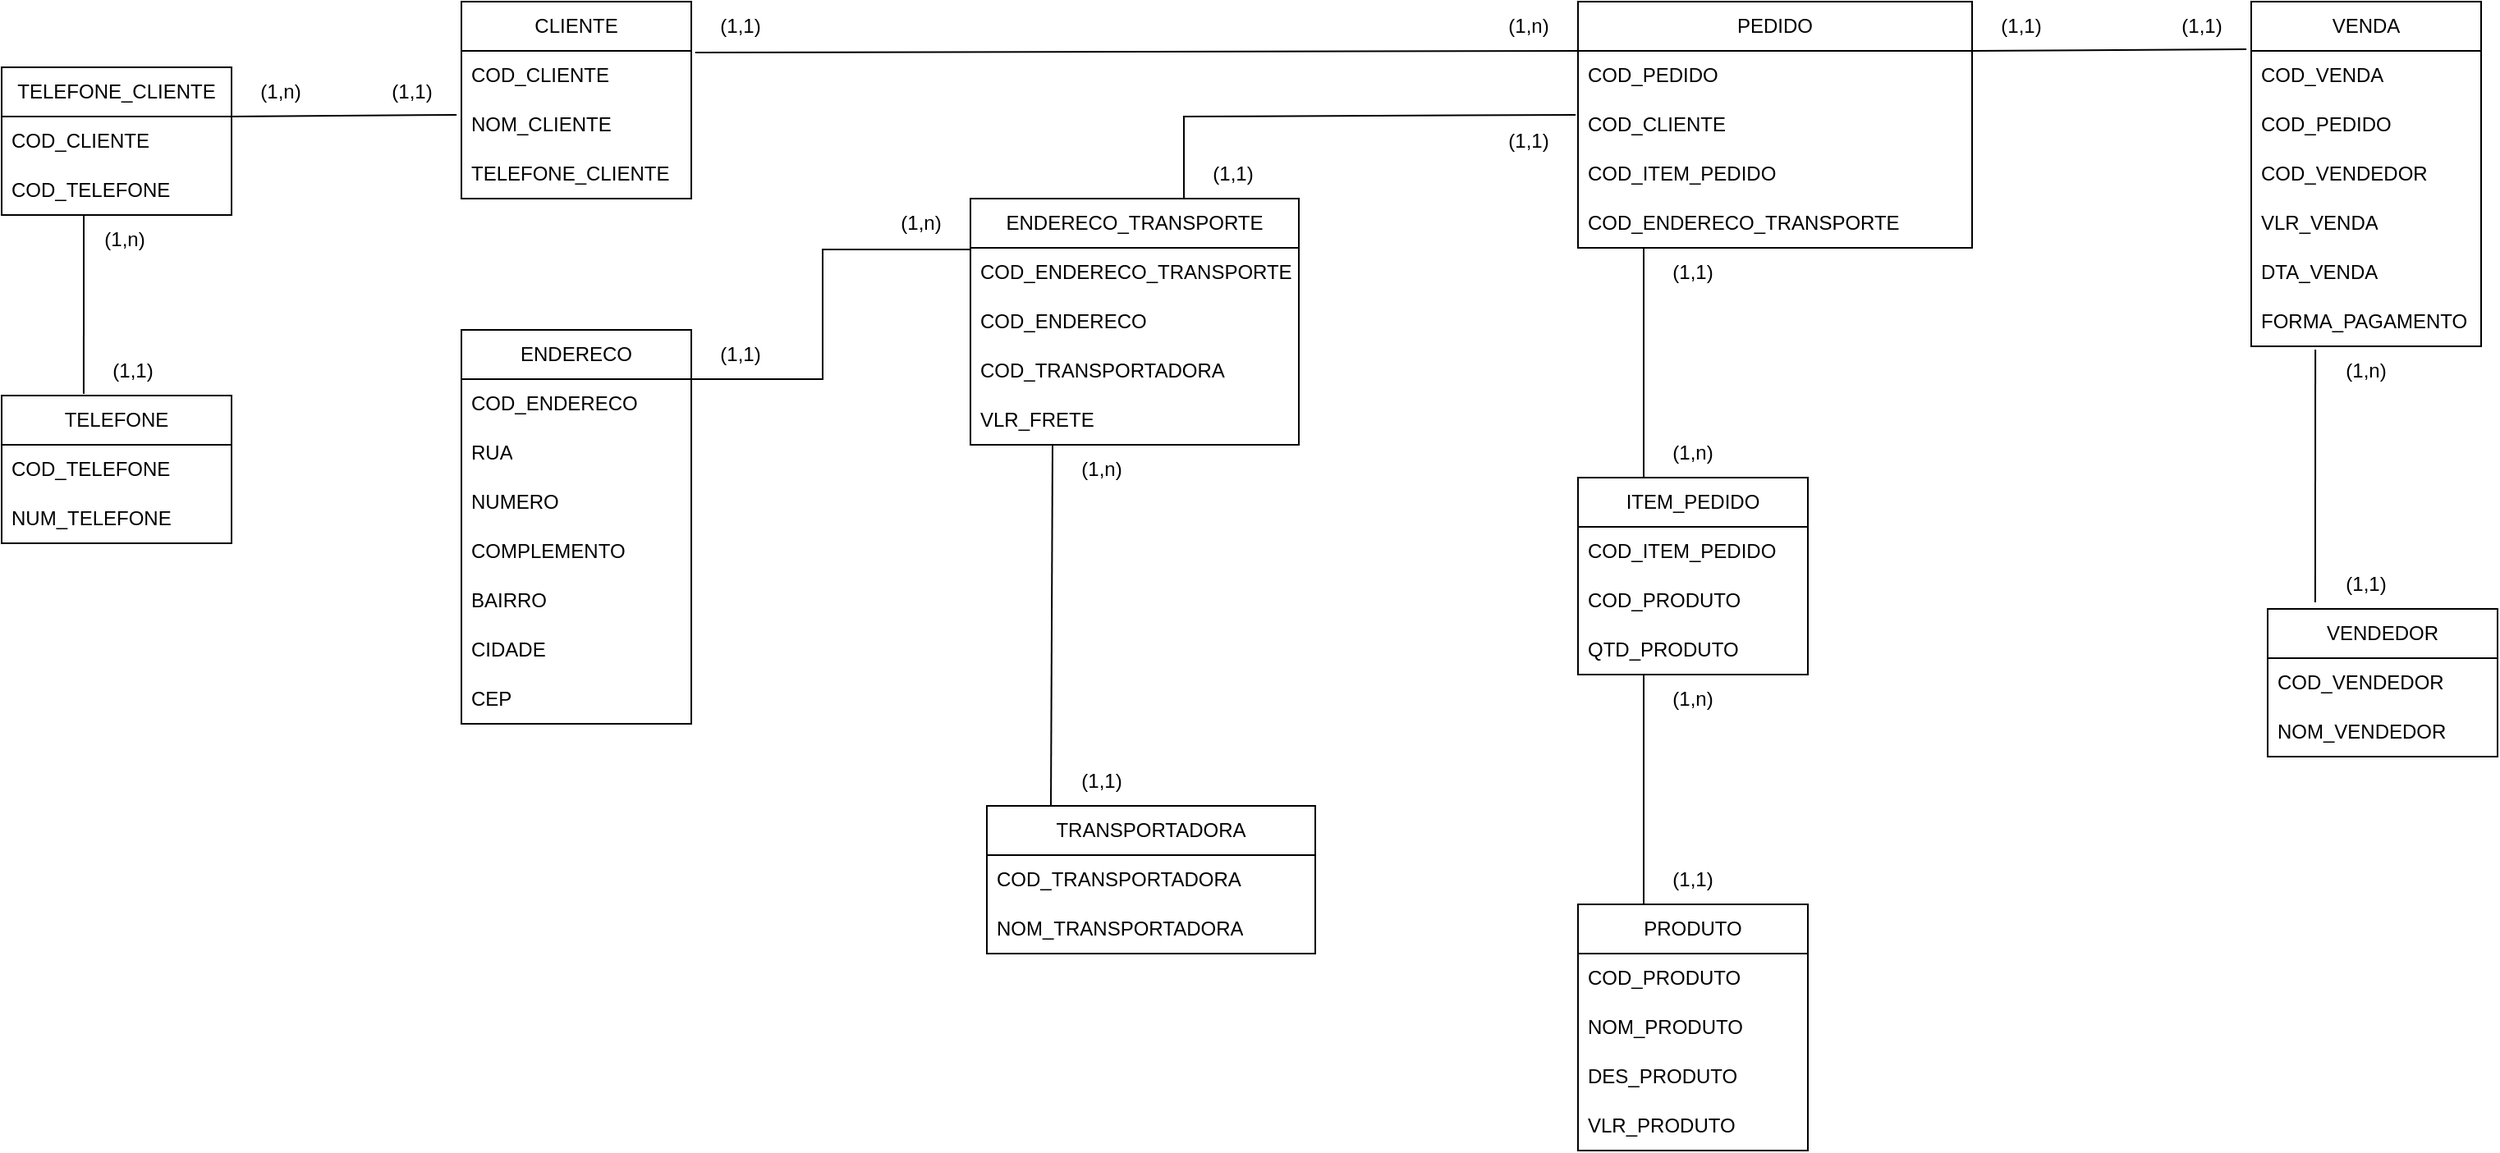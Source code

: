 <mxfile version="21.7.5" type="google">
  <diagram name="Page-1" id="r0jwxK0hyYRZPGon3M5r">
    <mxGraphModel dx="3240" dy="1317" grid="1" gridSize="10" guides="1" tooltips="1" connect="1" arrows="1" fold="1" page="1" pageScale="1" pageWidth="850" pageHeight="1100" math="0" shadow="0">
      <root>
        <mxCell id="0" />
        <mxCell id="1" parent="0" />
        <mxCell id="6qJCR56TEKrcBEdwaw_9-2" value="VENDA" style="swimlane;fontStyle=0;childLayout=stackLayout;horizontal=1;startSize=30;horizontalStack=0;resizeParent=1;resizeParentMax=0;resizeLast=0;collapsible=1;marginBottom=0;whiteSpace=wrap;html=1;" parent="1" vertex="1">
          <mxGeometry x="1130" y="50" width="140" height="210" as="geometry" />
        </mxCell>
        <mxCell id="6qJCR56TEKrcBEdwaw_9-3" value="COD_VENDA" style="text;strokeColor=none;fillColor=none;align=left;verticalAlign=middle;spacingLeft=4;spacingRight=4;overflow=hidden;points=[[0,0.5],[1,0.5]];portConstraint=eastwest;rotatable=0;whiteSpace=wrap;html=1;" parent="6qJCR56TEKrcBEdwaw_9-2" vertex="1">
          <mxGeometry y="30" width="140" height="30" as="geometry" />
        </mxCell>
        <mxCell id="6qJCR56TEKrcBEdwaw_9-50" value="COD_PEDIDO" style="text;strokeColor=none;fillColor=none;align=left;verticalAlign=middle;spacingLeft=4;spacingRight=4;overflow=hidden;points=[[0,0.5],[1,0.5]];portConstraint=eastwest;rotatable=0;whiteSpace=wrap;html=1;" parent="6qJCR56TEKrcBEdwaw_9-2" vertex="1">
          <mxGeometry y="60" width="140" height="30" as="geometry" />
        </mxCell>
        <mxCell id="6qJCR56TEKrcBEdwaw_9-58" value="COD_VENDEDOR" style="text;strokeColor=none;fillColor=none;align=left;verticalAlign=middle;spacingLeft=4;spacingRight=4;overflow=hidden;points=[[0,0.5],[1,0.5]];portConstraint=eastwest;rotatable=0;whiteSpace=wrap;html=1;" parent="6qJCR56TEKrcBEdwaw_9-2" vertex="1">
          <mxGeometry y="90" width="140" height="30" as="geometry" />
        </mxCell>
        <mxCell id="6qJCR56TEKrcBEdwaw_9-6" value="VLR_VENDA&lt;br&gt;" style="text;strokeColor=none;fillColor=none;align=left;verticalAlign=middle;spacingLeft=4;spacingRight=4;overflow=hidden;points=[[0,0.5],[1,0.5]];portConstraint=eastwest;rotatable=0;whiteSpace=wrap;html=1;" parent="6qJCR56TEKrcBEdwaw_9-2" vertex="1">
          <mxGeometry y="120" width="140" height="30" as="geometry" />
        </mxCell>
        <mxCell id="6qJCR56TEKrcBEdwaw_9-9" value="DTA_VENDA" style="text;strokeColor=none;fillColor=none;align=left;verticalAlign=middle;spacingLeft=4;spacingRight=4;overflow=hidden;points=[[0,0.5],[1,0.5]];portConstraint=eastwest;rotatable=0;whiteSpace=wrap;html=1;" parent="6qJCR56TEKrcBEdwaw_9-2" vertex="1">
          <mxGeometry y="150" width="140" height="30" as="geometry" />
        </mxCell>
        <mxCell id="6qJCR56TEKrcBEdwaw_9-7" value="FORMA_PAGAMENTO" style="text;strokeColor=none;fillColor=none;align=left;verticalAlign=middle;spacingLeft=4;spacingRight=4;overflow=hidden;points=[[0,0.5],[1,0.5]];portConstraint=eastwest;rotatable=0;whiteSpace=wrap;html=1;" parent="6qJCR56TEKrcBEdwaw_9-2" vertex="1">
          <mxGeometry y="180" width="140" height="30" as="geometry" />
        </mxCell>
        <mxCell id="6qJCR56TEKrcBEdwaw_9-10" value="PRODUTO" style="swimlane;fontStyle=0;childLayout=stackLayout;horizontal=1;startSize=30;horizontalStack=0;resizeParent=1;resizeParentMax=0;resizeLast=0;collapsible=1;marginBottom=0;whiteSpace=wrap;html=1;" parent="1" vertex="1">
          <mxGeometry x="720" y="600" width="140" height="150" as="geometry" />
        </mxCell>
        <mxCell id="6qJCR56TEKrcBEdwaw_9-11" value="COD_PRODUTO" style="text;strokeColor=none;fillColor=none;align=left;verticalAlign=middle;spacingLeft=4;spacingRight=4;overflow=hidden;points=[[0,0.5],[1,0.5]];portConstraint=eastwest;rotatable=0;whiteSpace=wrap;html=1;" parent="6qJCR56TEKrcBEdwaw_9-10" vertex="1">
          <mxGeometry y="30" width="140" height="30" as="geometry" />
        </mxCell>
        <mxCell id="6qJCR56TEKrcBEdwaw_9-12" value="NOM_PRODUTO" style="text;strokeColor=none;fillColor=none;align=left;verticalAlign=middle;spacingLeft=4;spacingRight=4;overflow=hidden;points=[[0,0.5],[1,0.5]];portConstraint=eastwest;rotatable=0;whiteSpace=wrap;html=1;" parent="6qJCR56TEKrcBEdwaw_9-10" vertex="1">
          <mxGeometry y="60" width="140" height="30" as="geometry" />
        </mxCell>
        <mxCell id="6qJCR56TEKrcBEdwaw_9-13" value="DES_PRODUTO" style="text;strokeColor=none;fillColor=none;align=left;verticalAlign=middle;spacingLeft=4;spacingRight=4;overflow=hidden;points=[[0,0.5],[1,0.5]];portConstraint=eastwest;rotatable=0;whiteSpace=wrap;html=1;" parent="6qJCR56TEKrcBEdwaw_9-10" vertex="1">
          <mxGeometry y="90" width="140" height="30" as="geometry" />
        </mxCell>
        <mxCell id="6qJCR56TEKrcBEdwaw_9-14" value="VLR_PRODUTO" style="text;strokeColor=none;fillColor=none;align=left;verticalAlign=middle;spacingLeft=4;spacingRight=4;overflow=hidden;points=[[0,0.5],[1,0.5]];portConstraint=eastwest;rotatable=0;whiteSpace=wrap;html=1;" parent="6qJCR56TEKrcBEdwaw_9-10" vertex="1">
          <mxGeometry y="120" width="140" height="30" as="geometry" />
        </mxCell>
        <mxCell id="6qJCR56TEKrcBEdwaw_9-20" value="CLIENTE" style="swimlane;fontStyle=0;childLayout=stackLayout;horizontal=1;startSize=30;horizontalStack=0;resizeParent=1;resizeParentMax=0;resizeLast=0;collapsible=1;marginBottom=0;whiteSpace=wrap;html=1;" parent="1" vertex="1">
          <mxGeometry x="40" y="50" width="140" height="120" as="geometry" />
        </mxCell>
        <mxCell id="6qJCR56TEKrcBEdwaw_9-21" value="COD_CLIENTE" style="text;strokeColor=none;fillColor=none;align=left;verticalAlign=middle;spacingLeft=4;spacingRight=4;overflow=hidden;points=[[0,0.5],[1,0.5]];portConstraint=eastwest;rotatable=0;whiteSpace=wrap;html=1;" parent="6qJCR56TEKrcBEdwaw_9-20" vertex="1">
          <mxGeometry y="30" width="140" height="30" as="geometry" />
        </mxCell>
        <mxCell id="6qJCR56TEKrcBEdwaw_9-22" value="NOM_CLIENTE" style="text;strokeColor=none;fillColor=none;align=left;verticalAlign=middle;spacingLeft=4;spacingRight=4;overflow=hidden;points=[[0,0.5],[1,0.5]];portConstraint=eastwest;rotatable=0;whiteSpace=wrap;html=1;" parent="6qJCR56TEKrcBEdwaw_9-20" vertex="1">
          <mxGeometry y="60" width="140" height="30" as="geometry" />
        </mxCell>
        <mxCell id="6qJCR56TEKrcBEdwaw_9-24" value="TELEFONE_CLIENTE&lt;br&gt;" style="text;strokeColor=none;fillColor=none;align=left;verticalAlign=middle;spacingLeft=4;spacingRight=4;overflow=hidden;points=[[0,0.5],[1,0.5]];portConstraint=eastwest;rotatable=0;whiteSpace=wrap;html=1;" parent="6qJCR56TEKrcBEdwaw_9-20" vertex="1">
          <mxGeometry y="90" width="140" height="30" as="geometry" />
        </mxCell>
        <mxCell id="6qJCR56TEKrcBEdwaw_9-29" value="PEDIDO" style="swimlane;fontStyle=0;childLayout=stackLayout;horizontal=1;startSize=30;horizontalStack=0;resizeParent=1;resizeParentMax=0;resizeLast=0;collapsible=1;marginBottom=0;whiteSpace=wrap;html=1;" parent="1" vertex="1">
          <mxGeometry x="720" y="50" width="240" height="150" as="geometry" />
        </mxCell>
        <mxCell id="6qJCR56TEKrcBEdwaw_9-30" value="COD_PEDIDO" style="text;strokeColor=none;fillColor=none;align=left;verticalAlign=middle;spacingLeft=4;spacingRight=4;overflow=hidden;points=[[0,0.5],[1,0.5]];portConstraint=eastwest;rotatable=0;whiteSpace=wrap;html=1;" parent="6qJCR56TEKrcBEdwaw_9-29" vertex="1">
          <mxGeometry y="30" width="240" height="30" as="geometry" />
        </mxCell>
        <mxCell id="6qJCR56TEKrcBEdwaw_9-31" value="COD_CLIENTE" style="text;strokeColor=none;fillColor=none;align=left;verticalAlign=middle;spacingLeft=4;spacingRight=4;overflow=hidden;points=[[0,0.5],[1,0.5]];portConstraint=eastwest;rotatable=0;whiteSpace=wrap;html=1;" parent="6qJCR56TEKrcBEdwaw_9-29" vertex="1">
          <mxGeometry y="60" width="240" height="30" as="geometry" />
        </mxCell>
        <mxCell id="6qJCR56TEKrcBEdwaw_9-32" value="COD_ITEM_PEDIDO" style="text;strokeColor=none;fillColor=none;align=left;verticalAlign=middle;spacingLeft=4;spacingRight=4;overflow=hidden;points=[[0,0.5],[1,0.5]];portConstraint=eastwest;rotatable=0;whiteSpace=wrap;html=1;" parent="6qJCR56TEKrcBEdwaw_9-29" vertex="1">
          <mxGeometry y="90" width="240" height="30" as="geometry" />
        </mxCell>
        <mxCell id="6qJCR56TEKrcBEdwaw_9-67" value="COD_ENDERECO_TRANSPORTE" style="text;strokeColor=none;fillColor=none;align=left;verticalAlign=middle;spacingLeft=4;spacingRight=4;overflow=hidden;points=[[0,0.5],[1,0.5]];portConstraint=eastwest;rotatable=0;whiteSpace=wrap;html=1;" parent="6qJCR56TEKrcBEdwaw_9-29" vertex="1">
          <mxGeometry y="120" width="240" height="30" as="geometry" />
        </mxCell>
        <mxCell id="6qJCR56TEKrcBEdwaw_9-33" value="" style="endArrow=none;html=1;rounded=0;entryX=0.014;entryY=0;entryDx=0;entryDy=0;entryPerimeter=0;exitX=1.017;exitY=0.033;exitDx=0;exitDy=0;exitPerimeter=0;" parent="1" source="6qJCR56TEKrcBEdwaw_9-21" target="6qJCR56TEKrcBEdwaw_9-30" edge="1">
          <mxGeometry width="50" height="50" relative="1" as="geometry">
            <mxPoint x="180" y="80" as="sourcePoint" />
            <mxPoint x="230" y="30" as="targetPoint" />
          </mxGeometry>
        </mxCell>
        <mxCell id="6qJCR56TEKrcBEdwaw_9-35" value="(1,n)" style="text;html=1;strokeColor=none;fillColor=none;align=center;verticalAlign=middle;whiteSpace=wrap;rounded=0;" parent="1" vertex="1">
          <mxGeometry x="660" y="50" width="60" height="30" as="geometry" />
        </mxCell>
        <mxCell id="6qJCR56TEKrcBEdwaw_9-36" value="(1,1)" style="text;html=1;strokeColor=none;fillColor=none;align=center;verticalAlign=middle;whiteSpace=wrap;rounded=0;" parent="1" vertex="1">
          <mxGeometry x="180" y="50" width="60" height="30" as="geometry" />
        </mxCell>
        <mxCell id="6qJCR56TEKrcBEdwaw_9-39" value="ITEM_PEDIDO" style="swimlane;fontStyle=0;childLayout=stackLayout;horizontal=1;startSize=30;horizontalStack=0;resizeParent=1;resizeParentMax=0;resizeLast=0;collapsible=1;marginBottom=0;whiteSpace=wrap;html=1;" parent="1" vertex="1">
          <mxGeometry x="720" y="340" width="140" height="120" as="geometry" />
        </mxCell>
        <mxCell id="6qJCR56TEKrcBEdwaw_9-40" value="COD_ITEM_PEDIDO" style="text;strokeColor=none;fillColor=none;align=left;verticalAlign=middle;spacingLeft=4;spacingRight=4;overflow=hidden;points=[[0,0.5],[1,0.5]];portConstraint=eastwest;rotatable=0;whiteSpace=wrap;html=1;" parent="6qJCR56TEKrcBEdwaw_9-39" vertex="1">
          <mxGeometry y="30" width="140" height="30" as="geometry" />
        </mxCell>
        <mxCell id="6qJCR56TEKrcBEdwaw_9-41" value="COD_PRODUTO" style="text;strokeColor=none;fillColor=none;align=left;verticalAlign=middle;spacingLeft=4;spacingRight=4;overflow=hidden;points=[[0,0.5],[1,0.5]];portConstraint=eastwest;rotatable=0;whiteSpace=wrap;html=1;" parent="6qJCR56TEKrcBEdwaw_9-39" vertex="1">
          <mxGeometry y="60" width="140" height="30" as="geometry" />
        </mxCell>
        <mxCell id="6qJCR56TEKrcBEdwaw_9-42" value="QTD_PRODUTO&lt;br&gt;" style="text;strokeColor=none;fillColor=none;align=left;verticalAlign=middle;spacingLeft=4;spacingRight=4;overflow=hidden;points=[[0,0.5],[1,0.5]];portConstraint=eastwest;rotatable=0;whiteSpace=wrap;html=1;" parent="6qJCR56TEKrcBEdwaw_9-39" vertex="1">
          <mxGeometry y="90" width="140" height="30" as="geometry" />
        </mxCell>
        <mxCell id="6qJCR56TEKrcBEdwaw_9-43" value="" style="endArrow=none;html=1;rounded=0;exitX=0;exitY=1;exitDx=0;exitDy=0;entryX=0;entryY=0;entryDx=0;entryDy=0;" parent="1" source="6qJCR56TEKrcBEdwaw_9-46" target="6qJCR56TEKrcBEdwaw_9-45" edge="1">
          <mxGeometry width="50" height="50" relative="1" as="geometry">
            <mxPoint x="745" y="80" as="sourcePoint" />
            <mxPoint x="755" y="250" as="targetPoint" />
          </mxGeometry>
        </mxCell>
        <mxCell id="6qJCR56TEKrcBEdwaw_9-44" value="" style="endArrow=none;html=1;rounded=0;exitX=0;exitY=1;exitDx=0;exitDy=0;" parent="1" source="6qJCR56TEKrcBEdwaw_9-48" edge="1">
          <mxGeometry width="50" height="50" relative="1" as="geometry">
            <mxPoint x="760" y="590" as="sourcePoint" />
            <mxPoint x="760" y="460" as="targetPoint" />
          </mxGeometry>
        </mxCell>
        <mxCell id="6qJCR56TEKrcBEdwaw_9-45" value="(1,1)" style="text;html=1;strokeColor=none;fillColor=none;align=center;verticalAlign=middle;whiteSpace=wrap;rounded=0;" parent="1" vertex="1">
          <mxGeometry x="760" y="200" width="60" height="30" as="geometry" />
        </mxCell>
        <mxCell id="6qJCR56TEKrcBEdwaw_9-46" value="(1,n)" style="text;html=1;strokeColor=none;fillColor=none;align=center;verticalAlign=middle;whiteSpace=wrap;rounded=0;" parent="1" vertex="1">
          <mxGeometry x="760" y="310" width="60" height="30" as="geometry" />
        </mxCell>
        <mxCell id="6qJCR56TEKrcBEdwaw_9-47" value="(1,n)" style="text;html=1;strokeColor=none;fillColor=none;align=center;verticalAlign=middle;whiteSpace=wrap;rounded=0;" parent="1" vertex="1">
          <mxGeometry x="760" y="460" width="60" height="30" as="geometry" />
        </mxCell>
        <mxCell id="6qJCR56TEKrcBEdwaw_9-48" value="(1,1)" style="text;html=1;strokeColor=none;fillColor=none;align=center;verticalAlign=middle;whiteSpace=wrap;rounded=0;" parent="1" vertex="1">
          <mxGeometry x="760" y="570" width="60" height="30" as="geometry" />
        </mxCell>
        <mxCell id="6qJCR56TEKrcBEdwaw_9-51" value="" style="endArrow=none;html=1;rounded=0;entryX=-0.021;entryY=-0.033;entryDx=0;entryDy=0;entryPerimeter=0;exitX=0;exitY=1;exitDx=0;exitDy=0;" parent="1" source="6qJCR56TEKrcBEdwaw_9-56" target="6qJCR56TEKrcBEdwaw_9-3" edge="1">
          <mxGeometry width="50" height="50" relative="1" as="geometry">
            <mxPoint x="990" y="80" as="sourcePoint" />
            <mxPoint x="1090" y="80" as="targetPoint" />
          </mxGeometry>
        </mxCell>
        <mxCell id="6qJCR56TEKrcBEdwaw_9-52" value="VENDEDOR" style="swimlane;fontStyle=0;childLayout=stackLayout;horizontal=1;startSize=30;horizontalStack=0;resizeParent=1;resizeParentMax=0;resizeLast=0;collapsible=1;marginBottom=0;whiteSpace=wrap;html=1;" parent="1" vertex="1">
          <mxGeometry x="1140" y="420" width="140" height="90" as="geometry" />
        </mxCell>
        <mxCell id="6qJCR56TEKrcBEdwaw_9-53" value="COD_VENDEDOR" style="text;strokeColor=none;fillColor=none;align=left;verticalAlign=middle;spacingLeft=4;spacingRight=4;overflow=hidden;points=[[0,0.5],[1,0.5]];portConstraint=eastwest;rotatable=0;whiteSpace=wrap;html=1;" parent="6qJCR56TEKrcBEdwaw_9-52" vertex="1">
          <mxGeometry y="30" width="140" height="30" as="geometry" />
        </mxCell>
        <mxCell id="6qJCR56TEKrcBEdwaw_9-54" value="NOM_VENDEDOR" style="text;strokeColor=none;fillColor=none;align=left;verticalAlign=middle;spacingLeft=4;spacingRight=4;overflow=hidden;points=[[0,0.5],[1,0.5]];portConstraint=eastwest;rotatable=0;whiteSpace=wrap;html=1;" parent="6qJCR56TEKrcBEdwaw_9-52" vertex="1">
          <mxGeometry y="60" width="140" height="30" as="geometry" />
        </mxCell>
        <mxCell id="6qJCR56TEKrcBEdwaw_9-56" value="(1,1)" style="text;html=1;strokeColor=none;fillColor=none;align=center;verticalAlign=middle;whiteSpace=wrap;rounded=0;" parent="1" vertex="1">
          <mxGeometry x="960" y="50" width="60" height="30" as="geometry" />
        </mxCell>
        <mxCell id="6qJCR56TEKrcBEdwaw_9-57" value="(1,1)" style="text;html=1;strokeColor=none;fillColor=none;align=center;verticalAlign=middle;whiteSpace=wrap;rounded=0;" parent="1" vertex="1">
          <mxGeometry x="1070" y="50" width="60" height="30" as="geometry" />
        </mxCell>
        <mxCell id="6qJCR56TEKrcBEdwaw_9-59" value="" style="endArrow=none;html=1;rounded=0;exitX=0.207;exitY=-0.044;exitDx=0;exitDy=0;exitPerimeter=0;entryX=0.279;entryY=1.067;entryDx=0;entryDy=0;entryPerimeter=0;" parent="1" source="6qJCR56TEKrcBEdwaw_9-52" target="6qJCR56TEKrcBEdwaw_9-7" edge="1">
          <mxGeometry width="50" height="50" relative="1" as="geometry">
            <mxPoint x="1110" y="310" as="sourcePoint" />
            <mxPoint x="1160" y="260" as="targetPoint" />
          </mxGeometry>
        </mxCell>
        <mxCell id="6qJCR56TEKrcBEdwaw_9-60" value="(1,n)" style="text;html=1;strokeColor=none;fillColor=none;align=center;verticalAlign=middle;whiteSpace=wrap;rounded=0;" parent="1" vertex="1">
          <mxGeometry x="1170" y="260" width="60" height="30" as="geometry" />
        </mxCell>
        <mxCell id="6qJCR56TEKrcBEdwaw_9-61" value="(1,1)" style="text;html=1;strokeColor=none;fillColor=none;align=center;verticalAlign=middle;whiteSpace=wrap;rounded=0;" parent="1" vertex="1">
          <mxGeometry x="1170" y="390" width="60" height="30" as="geometry" />
        </mxCell>
        <mxCell id="6qJCR56TEKrcBEdwaw_9-62" value="TRANSPORTADORA" style="swimlane;fontStyle=0;childLayout=stackLayout;horizontal=1;startSize=30;horizontalStack=0;resizeParent=1;resizeParentMax=0;resizeLast=0;collapsible=1;marginBottom=0;whiteSpace=wrap;html=1;" parent="1" vertex="1">
          <mxGeometry x="360" y="540" width="200" height="90" as="geometry" />
        </mxCell>
        <mxCell id="6qJCR56TEKrcBEdwaw_9-63" value="COD_TRANSPORTADORA" style="text;strokeColor=none;fillColor=none;align=left;verticalAlign=middle;spacingLeft=4;spacingRight=4;overflow=hidden;points=[[0,0.5],[1,0.5]];portConstraint=eastwest;rotatable=0;whiteSpace=wrap;html=1;" parent="6qJCR56TEKrcBEdwaw_9-62" vertex="1">
          <mxGeometry y="30" width="200" height="30" as="geometry" />
        </mxCell>
        <mxCell id="6qJCR56TEKrcBEdwaw_9-64" value="NOM_TRANSPORTADORA" style="text;strokeColor=none;fillColor=none;align=left;verticalAlign=middle;spacingLeft=4;spacingRight=4;overflow=hidden;points=[[0,0.5],[1,0.5]];portConstraint=eastwest;rotatable=0;whiteSpace=wrap;html=1;" parent="6qJCR56TEKrcBEdwaw_9-62" vertex="1">
          <mxGeometry y="60" width="200" height="30" as="geometry" />
        </mxCell>
        <mxCell id="6qJCR56TEKrcBEdwaw_9-69" value="ENDERECO" style="swimlane;fontStyle=0;childLayout=stackLayout;horizontal=1;startSize=30;horizontalStack=0;resizeParent=1;resizeParentMax=0;resizeLast=0;collapsible=1;marginBottom=0;whiteSpace=wrap;html=1;" parent="1" vertex="1">
          <mxGeometry x="40" y="250" width="140" height="240" as="geometry" />
        </mxCell>
        <mxCell id="6qJCR56TEKrcBEdwaw_9-70" value="COD_ENDERECO" style="text;strokeColor=none;fillColor=none;align=left;verticalAlign=middle;spacingLeft=4;spacingRight=4;overflow=hidden;points=[[0,0.5],[1,0.5]];portConstraint=eastwest;rotatable=0;whiteSpace=wrap;html=1;" parent="6qJCR56TEKrcBEdwaw_9-69" vertex="1">
          <mxGeometry y="30" width="140" height="30" as="geometry" />
        </mxCell>
        <mxCell id="6qJCR56TEKrcBEdwaw_9-71" value="RUA" style="text;strokeColor=none;fillColor=none;align=left;verticalAlign=middle;spacingLeft=4;spacingRight=4;overflow=hidden;points=[[0,0.5],[1,0.5]];portConstraint=eastwest;rotatable=0;whiteSpace=wrap;html=1;" parent="6qJCR56TEKrcBEdwaw_9-69" vertex="1">
          <mxGeometry y="60" width="140" height="30" as="geometry" />
        </mxCell>
        <mxCell id="6qJCR56TEKrcBEdwaw_9-72" value="NUMERO" style="text;strokeColor=none;fillColor=none;align=left;verticalAlign=middle;spacingLeft=4;spacingRight=4;overflow=hidden;points=[[0,0.5],[1,0.5]];portConstraint=eastwest;rotatable=0;whiteSpace=wrap;html=1;" parent="6qJCR56TEKrcBEdwaw_9-69" vertex="1">
          <mxGeometry y="90" width="140" height="30" as="geometry" />
        </mxCell>
        <mxCell id="6qJCR56TEKrcBEdwaw_9-73" value="COMPLEMENTO" style="text;strokeColor=none;fillColor=none;align=left;verticalAlign=middle;spacingLeft=4;spacingRight=4;overflow=hidden;points=[[0,0.5],[1,0.5]];portConstraint=eastwest;rotatable=0;whiteSpace=wrap;html=1;" parent="6qJCR56TEKrcBEdwaw_9-69" vertex="1">
          <mxGeometry y="120" width="140" height="30" as="geometry" />
        </mxCell>
        <mxCell id="6qJCR56TEKrcBEdwaw_9-74" value="BAIRRO" style="text;strokeColor=none;fillColor=none;align=left;verticalAlign=middle;spacingLeft=4;spacingRight=4;overflow=hidden;points=[[0,0.5],[1,0.5]];portConstraint=eastwest;rotatable=0;whiteSpace=wrap;html=1;" parent="6qJCR56TEKrcBEdwaw_9-69" vertex="1">
          <mxGeometry y="150" width="140" height="30" as="geometry" />
        </mxCell>
        <mxCell id="6qJCR56TEKrcBEdwaw_9-75" value="CIDADE" style="text;strokeColor=none;fillColor=none;align=left;verticalAlign=middle;spacingLeft=4;spacingRight=4;overflow=hidden;points=[[0,0.5],[1,0.5]];portConstraint=eastwest;rotatable=0;whiteSpace=wrap;html=1;" parent="6qJCR56TEKrcBEdwaw_9-69" vertex="1">
          <mxGeometry y="180" width="140" height="30" as="geometry" />
        </mxCell>
        <mxCell id="6qJCR56TEKrcBEdwaw_9-76" value="CEP" style="text;strokeColor=none;fillColor=none;align=left;verticalAlign=middle;spacingLeft=4;spacingRight=4;overflow=hidden;points=[[0,0.5],[1,0.5]];portConstraint=eastwest;rotatable=0;whiteSpace=wrap;html=1;" parent="6qJCR56TEKrcBEdwaw_9-69" vertex="1">
          <mxGeometry y="210" width="140" height="30" as="geometry" />
        </mxCell>
        <mxCell id="6qJCR56TEKrcBEdwaw_9-86" value="ENDERECO_TRANSPORTE" style="swimlane;fontStyle=0;childLayout=stackLayout;horizontal=1;startSize=30;horizontalStack=0;resizeParent=1;resizeParentMax=0;resizeLast=0;collapsible=1;marginBottom=0;whiteSpace=wrap;html=1;" parent="1" vertex="1">
          <mxGeometry x="350" y="170" width="200" height="150" as="geometry" />
        </mxCell>
        <mxCell id="6qJCR56TEKrcBEdwaw_9-87" value="COD_ENDERECO_TRANSPORTE" style="text;strokeColor=none;fillColor=none;align=left;verticalAlign=middle;spacingLeft=4;spacingRight=4;overflow=hidden;points=[[0,0.5],[1,0.5]];portConstraint=eastwest;rotatable=0;whiteSpace=wrap;html=1;" parent="6qJCR56TEKrcBEdwaw_9-86" vertex="1">
          <mxGeometry y="30" width="200" height="30" as="geometry" />
        </mxCell>
        <mxCell id="6qJCR56TEKrcBEdwaw_9-88" value="COD_ENDERECO" style="text;strokeColor=none;fillColor=none;align=left;verticalAlign=middle;spacingLeft=4;spacingRight=4;overflow=hidden;points=[[0,0.5],[1,0.5]];portConstraint=eastwest;rotatable=0;whiteSpace=wrap;html=1;" parent="6qJCR56TEKrcBEdwaw_9-86" vertex="1">
          <mxGeometry y="60" width="200" height="30" as="geometry" />
        </mxCell>
        <mxCell id="6qJCR56TEKrcBEdwaw_9-89" value="COD_TRANSPORTADORA" style="text;strokeColor=none;fillColor=none;align=left;verticalAlign=middle;spacingLeft=4;spacingRight=4;overflow=hidden;points=[[0,0.5],[1,0.5]];portConstraint=eastwest;rotatable=0;whiteSpace=wrap;html=1;" parent="6qJCR56TEKrcBEdwaw_9-86" vertex="1">
          <mxGeometry y="90" width="200" height="30" as="geometry" />
        </mxCell>
        <mxCell id="6qJCR56TEKrcBEdwaw_9-90" value="VLR_FRETE" style="text;strokeColor=none;fillColor=none;align=left;verticalAlign=middle;spacingLeft=4;spacingRight=4;overflow=hidden;points=[[0,0.5],[1,0.5]];portConstraint=eastwest;rotatable=0;whiteSpace=wrap;html=1;" parent="6qJCR56TEKrcBEdwaw_9-86" vertex="1">
          <mxGeometry y="120" width="200" height="30" as="geometry" />
        </mxCell>
        <mxCell id="6qJCR56TEKrcBEdwaw_9-91" value="" style="endArrow=none;html=1;rounded=0;entryX=0;entryY=0.033;entryDx=0;entryDy=0;entryPerimeter=0;" parent="1" target="6qJCR56TEKrcBEdwaw_9-87" edge="1">
          <mxGeometry width="50" height="50" relative="1" as="geometry">
            <mxPoint x="180" y="280" as="sourcePoint" />
            <mxPoint x="230" y="230" as="targetPoint" />
            <Array as="points">
              <mxPoint x="260" y="280" />
              <mxPoint x="260" y="201" />
            </Array>
          </mxGeometry>
        </mxCell>
        <mxCell id="6qJCR56TEKrcBEdwaw_9-92" value="(1,1)" style="text;html=1;strokeColor=none;fillColor=none;align=center;verticalAlign=middle;whiteSpace=wrap;rounded=0;" parent="1" vertex="1">
          <mxGeometry x="180" y="250" width="60" height="30" as="geometry" />
        </mxCell>
        <mxCell id="6qJCR56TEKrcBEdwaw_9-93" value="(1,n)" style="text;html=1;strokeColor=none;fillColor=none;align=center;verticalAlign=middle;whiteSpace=wrap;rounded=0;" parent="1" vertex="1">
          <mxGeometry x="290" y="170" width="60" height="30" as="geometry" />
        </mxCell>
        <mxCell id="6qJCR56TEKrcBEdwaw_9-94" value="" style="endArrow=none;html=1;rounded=0;exitX=0.195;exitY=0;exitDx=0;exitDy=0;exitPerimeter=0;" parent="1" source="6qJCR56TEKrcBEdwaw_9-62" edge="1">
          <mxGeometry width="50" height="50" relative="1" as="geometry">
            <mxPoint x="400" y="530" as="sourcePoint" />
            <mxPoint x="400" y="320" as="targetPoint" />
          </mxGeometry>
        </mxCell>
        <mxCell id="6qJCR56TEKrcBEdwaw_9-95" value="(1,n)" style="text;html=1;strokeColor=none;fillColor=none;align=center;verticalAlign=middle;whiteSpace=wrap;rounded=0;" parent="1" vertex="1">
          <mxGeometry x="400" y="320" width="60" height="30" as="geometry" />
        </mxCell>
        <mxCell id="6qJCR56TEKrcBEdwaw_9-96" value="(1,1)" style="text;html=1;strokeColor=none;fillColor=none;align=center;verticalAlign=middle;whiteSpace=wrap;rounded=0;" parent="1" vertex="1">
          <mxGeometry x="400" y="510" width="60" height="30" as="geometry" />
        </mxCell>
        <mxCell id="6qJCR56TEKrcBEdwaw_9-97" value="" style="endArrow=none;html=1;rounded=0;entryX=-0.006;entryY=0.3;entryDx=0;entryDy=0;entryPerimeter=0;" parent="1" target="6qJCR56TEKrcBEdwaw_9-31" edge="1">
          <mxGeometry width="50" height="50" relative="1" as="geometry">
            <mxPoint x="480" y="170" as="sourcePoint" />
            <mxPoint x="530" y="120" as="targetPoint" />
            <Array as="points">
              <mxPoint x="480" y="120" />
            </Array>
          </mxGeometry>
        </mxCell>
        <mxCell id="6qJCR56TEKrcBEdwaw_9-98" value="(1,1)" style="text;html=1;strokeColor=none;fillColor=none;align=center;verticalAlign=middle;whiteSpace=wrap;rounded=0;" parent="1" vertex="1">
          <mxGeometry x="480" y="140" width="60" height="30" as="geometry" />
        </mxCell>
        <mxCell id="6qJCR56TEKrcBEdwaw_9-99" value="(1,1)" style="text;html=1;strokeColor=none;fillColor=none;align=center;verticalAlign=middle;whiteSpace=wrap;rounded=0;" parent="1" vertex="1">
          <mxGeometry x="660" y="120" width="60" height="30" as="geometry" />
        </mxCell>
        <mxCell id="6qJCR56TEKrcBEdwaw_9-101" value="TELEFONE" style="swimlane;fontStyle=0;childLayout=stackLayout;horizontal=1;startSize=30;horizontalStack=0;resizeParent=1;resizeParentMax=0;resizeLast=0;collapsible=1;marginBottom=0;whiteSpace=wrap;html=1;" parent="1" vertex="1">
          <mxGeometry x="-240" y="290" width="140" height="90" as="geometry" />
        </mxCell>
        <mxCell id="6qJCR56TEKrcBEdwaw_9-102" value="COD_TELEFONE" style="text;strokeColor=none;fillColor=none;align=left;verticalAlign=middle;spacingLeft=4;spacingRight=4;overflow=hidden;points=[[0,0.5],[1,0.5]];portConstraint=eastwest;rotatable=0;whiteSpace=wrap;html=1;" parent="6qJCR56TEKrcBEdwaw_9-101" vertex="1">
          <mxGeometry y="30" width="140" height="30" as="geometry" />
        </mxCell>
        <mxCell id="6qJCR56TEKrcBEdwaw_9-103" value="NUM_TELEFONE" style="text;strokeColor=none;fillColor=none;align=left;verticalAlign=middle;spacingLeft=4;spacingRight=4;overflow=hidden;points=[[0,0.5],[1,0.5]];portConstraint=eastwest;rotatable=0;whiteSpace=wrap;html=1;" parent="6qJCR56TEKrcBEdwaw_9-101" vertex="1">
          <mxGeometry y="60" width="140" height="30" as="geometry" />
        </mxCell>
        <mxCell id="6qJCR56TEKrcBEdwaw_9-105" value="TELEFONE_CLIENTE" style="swimlane;fontStyle=0;childLayout=stackLayout;horizontal=1;startSize=30;horizontalStack=0;resizeParent=1;resizeParentMax=0;resizeLast=0;collapsible=1;marginBottom=0;whiteSpace=wrap;html=1;" parent="1" vertex="1">
          <mxGeometry x="-240" y="90" width="140" height="90" as="geometry" />
        </mxCell>
        <mxCell id="6qJCR56TEKrcBEdwaw_9-106" value="COD_CLIENTE" style="text;strokeColor=none;fillColor=none;align=left;verticalAlign=middle;spacingLeft=4;spacingRight=4;overflow=hidden;points=[[0,0.5],[1,0.5]];portConstraint=eastwest;rotatable=0;whiteSpace=wrap;html=1;" parent="6qJCR56TEKrcBEdwaw_9-105" vertex="1">
          <mxGeometry y="30" width="140" height="30" as="geometry" />
        </mxCell>
        <mxCell id="6qJCR56TEKrcBEdwaw_9-107" value="COD_TELEFONE" style="text;strokeColor=none;fillColor=none;align=left;verticalAlign=middle;spacingLeft=4;spacingRight=4;overflow=hidden;points=[[0,0.5],[1,0.5]];portConstraint=eastwest;rotatable=0;whiteSpace=wrap;html=1;" parent="6qJCR56TEKrcBEdwaw_9-105" vertex="1">
          <mxGeometry y="60" width="140" height="30" as="geometry" />
        </mxCell>
        <mxCell id="6qJCR56TEKrcBEdwaw_9-110" value="" style="endArrow=none;html=1;rounded=0;entryX=-0.021;entryY=0.3;entryDx=0;entryDy=0;entryPerimeter=0;exitX=0;exitY=1;exitDx=0;exitDy=0;" parent="1" source="6qJCR56TEKrcBEdwaw_9-114" target="6qJCR56TEKrcBEdwaw_9-22" edge="1">
          <mxGeometry width="50" height="50" relative="1" as="geometry">
            <mxPoint x="-320" y="120" as="sourcePoint" />
            <mxPoint x="-250" y="70" as="targetPoint" />
          </mxGeometry>
        </mxCell>
        <mxCell id="6qJCR56TEKrcBEdwaw_9-112" value="(1,1)" style="text;html=1;strokeColor=none;fillColor=none;align=center;verticalAlign=middle;whiteSpace=wrap;rounded=0;" parent="1" vertex="1">
          <mxGeometry x="-20" y="90" width="60" height="30" as="geometry" />
        </mxCell>
        <mxCell id="6qJCR56TEKrcBEdwaw_9-114" value="(1,n)" style="text;html=1;strokeColor=none;fillColor=none;align=center;verticalAlign=middle;whiteSpace=wrap;rounded=0;" parent="1" vertex="1">
          <mxGeometry x="-100" y="90" width="60" height="30" as="geometry" />
        </mxCell>
        <mxCell id="6qJCR56TEKrcBEdwaw_9-115" value="" style="endArrow=none;html=1;rounded=0;exitX=0.357;exitY=-0.011;exitDx=0;exitDy=0;exitPerimeter=0;" parent="1" source="6qJCR56TEKrcBEdwaw_9-101" edge="1">
          <mxGeometry width="50" height="50" relative="1" as="geometry">
            <mxPoint x="-240" y="230" as="sourcePoint" />
            <mxPoint x="-190" y="180" as="targetPoint" />
          </mxGeometry>
        </mxCell>
        <mxCell id="6qJCR56TEKrcBEdwaw_9-116" value="(1,n)" style="text;html=1;strokeColor=none;fillColor=none;align=center;verticalAlign=middle;whiteSpace=wrap;rounded=0;" parent="1" vertex="1">
          <mxGeometry x="-195" y="180" width="60" height="30" as="geometry" />
        </mxCell>
        <mxCell id="6qJCR56TEKrcBEdwaw_9-117" value="(1,1)" style="text;html=1;strokeColor=none;fillColor=none;align=center;verticalAlign=middle;whiteSpace=wrap;rounded=0;" parent="1" vertex="1">
          <mxGeometry x="-190" y="260" width="60" height="30" as="geometry" />
        </mxCell>
      </root>
    </mxGraphModel>
  </diagram>
</mxfile>
